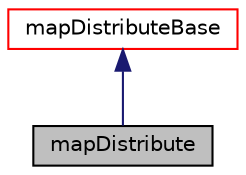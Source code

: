 digraph "mapDistribute"
{
  bgcolor="transparent";
  edge [fontname="Helvetica",fontsize="10",labelfontname="Helvetica",labelfontsize="10"];
  node [fontname="Helvetica",fontsize="10",shape=record];
  Node1 [label="mapDistribute",height=0.2,width=0.4,color="black", fillcolor="grey75", style="filled" fontcolor="black"];
  Node2 -> Node1 [dir="back",color="midnightblue",fontsize="10",style="solid",fontname="Helvetica"];
  Node2 [label="mapDistributeBase",height=0.2,width=0.4,color="red",URL="$classFoam_1_1mapDistributeBase.html",tooltip="Class containing processor-to-processor mapping information. "];
}
